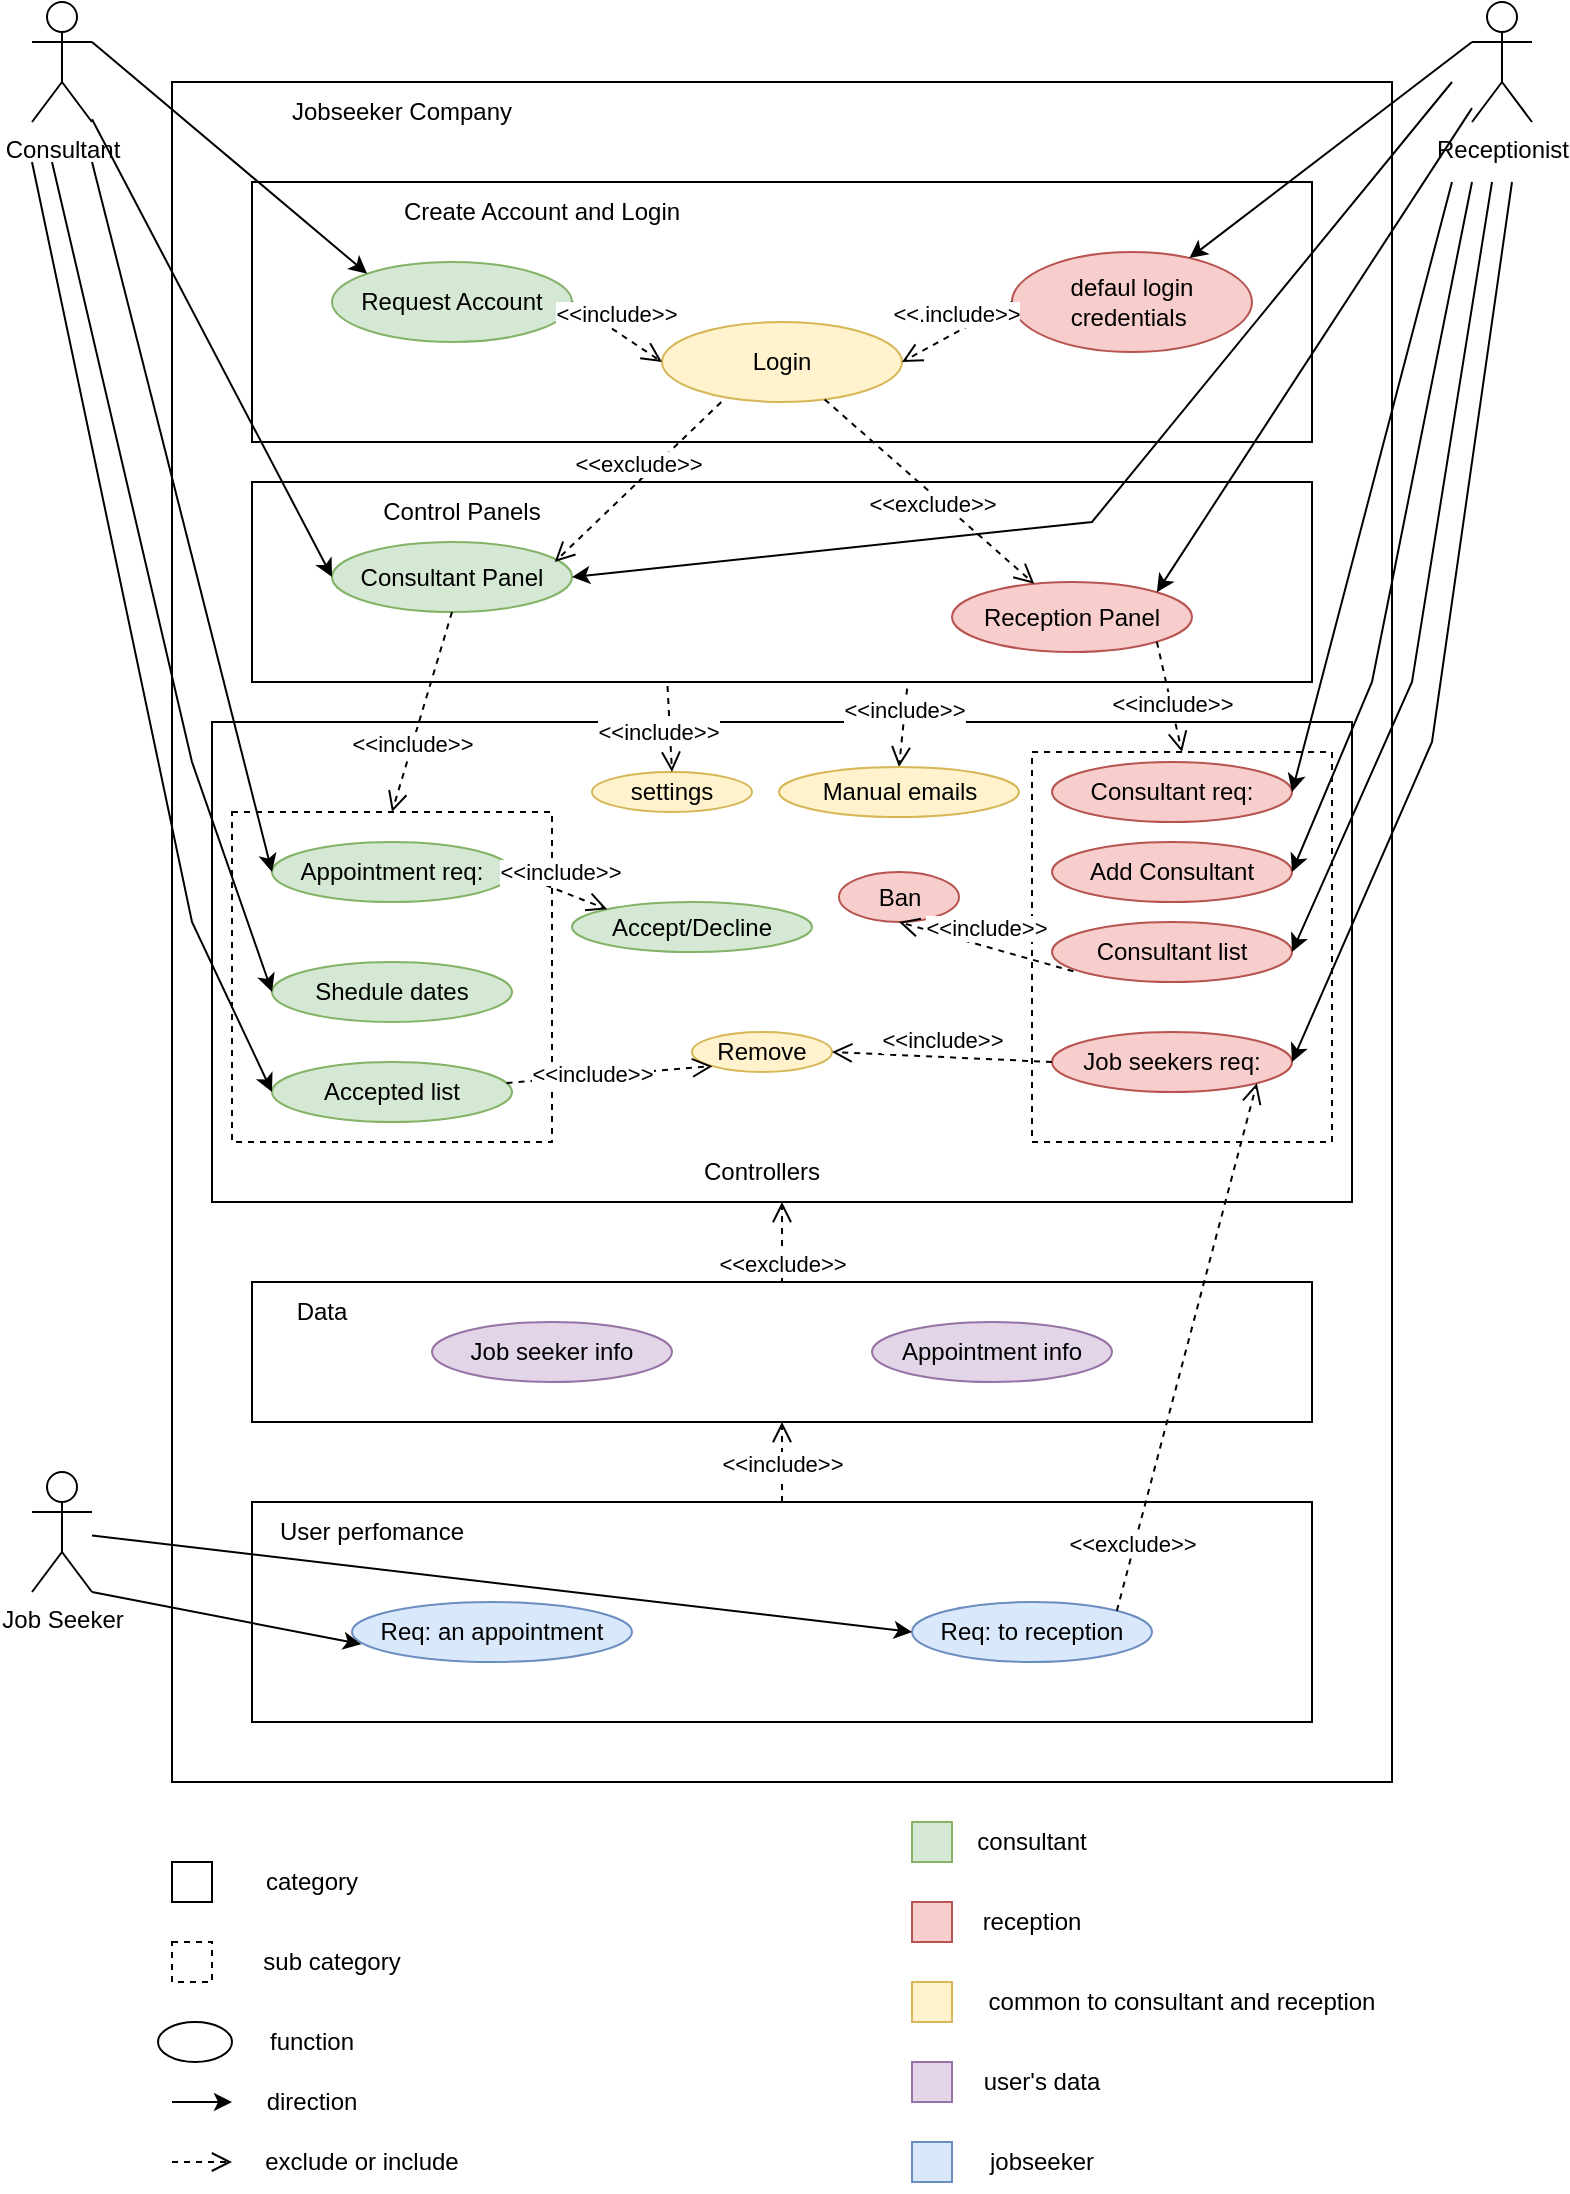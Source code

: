 <mxfile version="21.6.8" type="device">
  <diagram name="Page-1" id="WCq0TU6nbiHEKXgs5JXT">
    <mxGraphModel dx="662" dy="360" grid="1" gridSize="10" guides="1" tooltips="1" connect="1" arrows="1" fold="1" page="1" pageScale="1" pageWidth="827" pageHeight="1169" background="none" math="0" shadow="0">
      <root>
        <mxCell id="0" />
        <mxCell id="1" parent="0" />
        <mxCell id="a17BLcpGfQx3wcxMjBBK-1" value="" style="rounded=0;whiteSpace=wrap;html=1;fillColor=none;" vertex="1" parent="1">
          <mxGeometry x="110" y="110" width="610" height="850" as="geometry" />
        </mxCell>
        <mxCell id="a17BLcpGfQx3wcxMjBBK-66" value="" style="rounded=0;whiteSpace=wrap;html=1;fillColor=none;" vertex="1" parent="1">
          <mxGeometry x="150" y="820" width="530" height="110" as="geometry" />
        </mxCell>
        <mxCell id="a17BLcpGfQx3wcxMjBBK-49" value="" style="rounded=0;whiteSpace=wrap;html=1;fillColor=none;dashed=1;" vertex="1" parent="1">
          <mxGeometry x="140" y="475" width="160" height="165" as="geometry" />
        </mxCell>
        <mxCell id="a17BLcpGfQx3wcxMjBBK-50" value="" style="rounded=0;whiteSpace=wrap;html=1;fillColor=none;dashed=1;" vertex="1" parent="1">
          <mxGeometry x="540" y="445" width="150" height="195" as="geometry" />
        </mxCell>
        <mxCell id="a17BLcpGfQx3wcxMjBBK-3" value="Consultant" style="shape=umlActor;verticalLabelPosition=bottom;verticalAlign=top;html=1;outlineConnect=0;" vertex="1" parent="1">
          <mxGeometry x="40" y="70" width="30" height="60" as="geometry" />
        </mxCell>
        <mxCell id="a17BLcpGfQx3wcxMjBBK-4" value="Receptionist" style="shape=umlActor;verticalLabelPosition=bottom;verticalAlign=top;html=1;outlineConnect=0;" vertex="1" parent="1">
          <mxGeometry x="760" y="70" width="30" height="60" as="geometry" />
        </mxCell>
        <mxCell id="a17BLcpGfQx3wcxMjBBK-5" value="Job Seeker" style="shape=umlActor;verticalLabelPosition=bottom;verticalAlign=top;html=1;outlineConnect=0;" vertex="1" parent="1">
          <mxGeometry x="40" y="805" width="30" height="60" as="geometry" />
        </mxCell>
        <mxCell id="a17BLcpGfQx3wcxMjBBK-6" value="" style="rounded=0;whiteSpace=wrap;html=1;fillColor=none;" vertex="1" parent="1">
          <mxGeometry x="150" y="160" width="530" height="130" as="geometry" />
        </mxCell>
        <mxCell id="a17BLcpGfQx3wcxMjBBK-7" value="Request Account" style="ellipse;whiteSpace=wrap;html=1;fillColor=#d5e8d4;strokeColor=#82b366;" vertex="1" parent="1">
          <mxGeometry x="190" y="200" width="120" height="40" as="geometry" />
        </mxCell>
        <mxCell id="a17BLcpGfQx3wcxMjBBK-8" value="defaul login credentials&amp;nbsp;" style="ellipse;whiteSpace=wrap;html=1;fillColor=#f8cecc;strokeColor=#b85450;" vertex="1" parent="1">
          <mxGeometry x="530" y="195" width="120" height="50" as="geometry" />
        </mxCell>
        <mxCell id="a17BLcpGfQx3wcxMjBBK-9" value="Login" style="ellipse;whiteSpace=wrap;html=1;fillColor=#fff2cc;strokeColor=#d6b656;" vertex="1" parent="1">
          <mxGeometry x="355" y="230" width="120" height="40" as="geometry" />
        </mxCell>
        <mxCell id="a17BLcpGfQx3wcxMjBBK-10" value="" style="rounded=0;whiteSpace=wrap;html=1;fillColor=none;" vertex="1" parent="1">
          <mxGeometry x="150" y="310" width="530" height="100" as="geometry" />
        </mxCell>
        <mxCell id="a17BLcpGfQx3wcxMjBBK-11" value="" style="endArrow=classic;html=1;rounded=0;exitX=1;exitY=0.333;exitDx=0;exitDy=0;exitPerimeter=0;entryX=0;entryY=0;entryDx=0;entryDy=0;" edge="1" parent="1" source="a17BLcpGfQx3wcxMjBBK-3" target="a17BLcpGfQx3wcxMjBBK-7">
          <mxGeometry width="50" height="50" relative="1" as="geometry">
            <mxPoint x="290" y="420" as="sourcePoint" />
            <mxPoint x="340" y="370" as="targetPoint" />
          </mxGeometry>
        </mxCell>
        <mxCell id="a17BLcpGfQx3wcxMjBBK-12" value="" style="endArrow=classic;html=1;rounded=0;exitX=0;exitY=0.333;exitDx=0;exitDy=0;exitPerimeter=0;" edge="1" parent="1" source="a17BLcpGfQx3wcxMjBBK-4" target="a17BLcpGfQx3wcxMjBBK-8">
          <mxGeometry width="50" height="50" relative="1" as="geometry">
            <mxPoint x="460" y="290" as="sourcePoint" />
            <mxPoint x="510" y="240" as="targetPoint" />
          </mxGeometry>
        </mxCell>
        <mxCell id="a17BLcpGfQx3wcxMjBBK-13" value="&amp;lt;&amp;lt;.include&amp;gt;&amp;gt;" style="html=1;verticalAlign=bottom;endArrow=open;dashed=1;endSize=8;elbow=vertical;rounded=0;entryX=1;entryY=0.5;entryDx=0;entryDy=0;exitX=0;exitY=0.5;exitDx=0;exitDy=0;" edge="1" parent="1" source="a17BLcpGfQx3wcxMjBBK-8" target="a17BLcpGfQx3wcxMjBBK-9">
          <mxGeometry relative="1" as="geometry">
            <mxPoint x="520" y="270" as="sourcePoint" />
            <mxPoint x="440" y="270" as="targetPoint" />
          </mxGeometry>
        </mxCell>
        <mxCell id="a17BLcpGfQx3wcxMjBBK-14" value="&amp;lt;&amp;lt;include&amp;gt;&amp;gt;" style="html=1;verticalAlign=bottom;endArrow=open;dashed=1;endSize=8;elbow=vertical;rounded=0;entryX=0;entryY=0.5;entryDx=0;entryDy=0;exitX=1;exitY=0.5;exitDx=0;exitDy=0;" edge="1" parent="1" source="a17BLcpGfQx3wcxMjBBK-7" target="a17BLcpGfQx3wcxMjBBK-9">
          <mxGeometry relative="1" as="geometry">
            <mxPoint x="520" y="270" as="sourcePoint" />
            <mxPoint x="440" y="270" as="targetPoint" />
          </mxGeometry>
        </mxCell>
        <mxCell id="a17BLcpGfQx3wcxMjBBK-15" value="Create Account and Login" style="text;html=1;strokeColor=none;fillColor=none;align=center;verticalAlign=middle;whiteSpace=wrap;rounded=0;" vertex="1" parent="1">
          <mxGeometry x="200" y="160" width="190" height="30" as="geometry" />
        </mxCell>
        <mxCell id="a17BLcpGfQx3wcxMjBBK-16" value="Control Panels" style="text;html=1;strokeColor=none;fillColor=none;align=center;verticalAlign=middle;whiteSpace=wrap;rounded=0;" vertex="1" parent="1">
          <mxGeometry x="200" y="310" width="110" height="30" as="geometry" />
        </mxCell>
        <mxCell id="a17BLcpGfQx3wcxMjBBK-17" value="Consultant Panel" style="ellipse;whiteSpace=wrap;html=1;fillColor=#d5e8d4;strokeColor=#82b366;" vertex="1" parent="1">
          <mxGeometry x="190" y="340" width="120" height="35" as="geometry" />
        </mxCell>
        <mxCell id="a17BLcpGfQx3wcxMjBBK-18" value="Reception Panel" style="ellipse;whiteSpace=wrap;html=1;fillColor=#f8cecc;strokeColor=#b85450;" vertex="1" parent="1">
          <mxGeometry x="500" y="360" width="120" height="35" as="geometry" />
        </mxCell>
        <mxCell id="a17BLcpGfQx3wcxMjBBK-19" value="" style="endArrow=classic;html=1;rounded=0;entryX=0;entryY=0.5;entryDx=0;entryDy=0;" edge="1" parent="1" source="a17BLcpGfQx3wcxMjBBK-3" target="a17BLcpGfQx3wcxMjBBK-17">
          <mxGeometry width="50" height="50" relative="1" as="geometry">
            <mxPoint x="370" y="320" as="sourcePoint" />
            <mxPoint x="420" y="270" as="targetPoint" />
          </mxGeometry>
        </mxCell>
        <mxCell id="a17BLcpGfQx3wcxMjBBK-20" value="" style="endArrow=classic;html=1;rounded=0;entryX=1;entryY=0;entryDx=0;entryDy=0;" edge="1" parent="1" source="a17BLcpGfQx3wcxMjBBK-4" target="a17BLcpGfQx3wcxMjBBK-18">
          <mxGeometry width="50" height="50" relative="1" as="geometry">
            <mxPoint x="370" y="320" as="sourcePoint" />
            <mxPoint x="420" y="270" as="targetPoint" />
          </mxGeometry>
        </mxCell>
        <mxCell id="a17BLcpGfQx3wcxMjBBK-21" value="" style="endArrow=classic;html=1;rounded=0;entryX=1;entryY=0.5;entryDx=0;entryDy=0;elbow=vertical;" edge="1" parent="1" target="a17BLcpGfQx3wcxMjBBK-17">
          <mxGeometry width="50" height="50" relative="1" as="geometry">
            <mxPoint x="750" y="110" as="sourcePoint" />
            <mxPoint x="420" y="270" as="targetPoint" />
            <Array as="points">
              <mxPoint x="570" y="330" />
            </Array>
          </mxGeometry>
        </mxCell>
        <mxCell id="a17BLcpGfQx3wcxMjBBK-23" value="" style="rounded=0;whiteSpace=wrap;html=1;fillColor=none;" vertex="1" parent="1">
          <mxGeometry x="130" y="430" width="570" height="240" as="geometry" />
        </mxCell>
        <mxCell id="a17BLcpGfQx3wcxMjBBK-25" value="&amp;lt;&amp;lt;exclude&amp;gt;&amp;gt;" style="html=1;verticalAlign=bottom;endArrow=open;dashed=1;endSize=8;elbow=vertical;rounded=0;entryX=0.928;entryY=0.286;entryDx=0;entryDy=0;entryPerimeter=0;exitX=0.247;exitY=1;exitDx=0;exitDy=0;exitPerimeter=0;" edge="1" parent="1" source="a17BLcpGfQx3wcxMjBBK-9" target="a17BLcpGfQx3wcxMjBBK-17">
          <mxGeometry relative="1" as="geometry">
            <mxPoint x="440" y="290" as="sourcePoint" />
            <mxPoint x="360" y="290" as="targetPoint" />
          </mxGeometry>
        </mxCell>
        <mxCell id="a17BLcpGfQx3wcxMjBBK-26" value="&amp;lt;&amp;lt;exclude&amp;gt;&amp;gt;" style="html=1;verticalAlign=bottom;endArrow=open;dashed=1;endSize=8;elbow=vertical;rounded=0;" edge="1" parent="1" source="a17BLcpGfQx3wcxMjBBK-9" target="a17BLcpGfQx3wcxMjBBK-18">
          <mxGeometry x="0.158" y="-11" relative="1" as="geometry">
            <mxPoint x="440" y="290" as="sourcePoint" />
            <mxPoint x="360" y="290" as="targetPoint" />
            <mxPoint as="offset" />
          </mxGeometry>
        </mxCell>
        <mxCell id="a17BLcpGfQx3wcxMjBBK-27" value="settings" style="ellipse;whiteSpace=wrap;html=1;fillColor=#fff2cc;strokeColor=#d6b656;" vertex="1" parent="1">
          <mxGeometry x="320" y="455" width="80" height="20" as="geometry" />
        </mxCell>
        <mxCell id="a17BLcpGfQx3wcxMjBBK-28" value="&amp;lt;&amp;lt;include&amp;gt;&amp;gt;" style="html=1;verticalAlign=bottom;endArrow=open;dashed=1;endSize=8;elbow=vertical;rounded=0;entryX=0.5;entryY=0;entryDx=0;entryDy=0;exitX=0.392;exitY=1.02;exitDx=0;exitDy=0;exitPerimeter=0;" edge="1" parent="1" source="a17BLcpGfQx3wcxMjBBK-10" target="a17BLcpGfQx3wcxMjBBK-27">
          <mxGeometry x="0.474" y="-6" relative="1" as="geometry">
            <mxPoint x="440" y="390" as="sourcePoint" />
            <mxPoint x="360" y="390" as="targetPoint" />
            <mxPoint as="offset" />
          </mxGeometry>
        </mxCell>
        <mxCell id="a17BLcpGfQx3wcxMjBBK-29" value="&amp;lt;&amp;lt;include&amp;gt;&amp;gt;" style="html=1;verticalAlign=bottom;endArrow=open;dashed=1;endSize=8;elbow=vertical;rounded=0;exitX=0.618;exitY=1.033;exitDx=0;exitDy=0;entryX=0.5;entryY=0;entryDx=0;entryDy=0;exitPerimeter=0;" edge="1" parent="1" source="a17BLcpGfQx3wcxMjBBK-10" target="a17BLcpGfQx3wcxMjBBK-44">
          <mxGeometry relative="1" as="geometry">
            <mxPoint x="440" y="390" as="sourcePoint" />
            <mxPoint x="360" y="390" as="targetPoint" />
          </mxGeometry>
        </mxCell>
        <mxCell id="a17BLcpGfQx3wcxMjBBK-30" value="Appointment req:" style="ellipse;whiteSpace=wrap;html=1;fillColor=#d5e8d4;strokeColor=#82b366;" vertex="1" parent="1">
          <mxGeometry x="160" y="490" width="120" height="30" as="geometry" />
        </mxCell>
        <mxCell id="a17BLcpGfQx3wcxMjBBK-31" value="Shedule dates" style="ellipse;whiteSpace=wrap;html=1;fillColor=#d5e8d4;strokeColor=#82b366;" vertex="1" parent="1">
          <mxGeometry x="160" y="550" width="120" height="30" as="geometry" />
        </mxCell>
        <mxCell id="a17BLcpGfQx3wcxMjBBK-32" value="Accepted list" style="ellipse;whiteSpace=wrap;html=1;fillColor=#d5e8d4;strokeColor=#82b366;" vertex="1" parent="1">
          <mxGeometry x="160" y="600" width="120" height="30" as="geometry" />
        </mxCell>
        <mxCell id="a17BLcpGfQx3wcxMjBBK-33" value="" style="endArrow=classic;html=1;rounded=0;entryX=0;entryY=0.5;entryDx=0;entryDy=0;" edge="1" parent="1" target="a17BLcpGfQx3wcxMjBBK-30">
          <mxGeometry width="50" height="50" relative="1" as="geometry">
            <mxPoint x="70" y="150" as="sourcePoint" />
            <mxPoint x="430" y="370" as="targetPoint" />
          </mxGeometry>
        </mxCell>
        <mxCell id="a17BLcpGfQx3wcxMjBBK-34" value="" style="endArrow=classic;html=1;rounded=0;entryX=0;entryY=0.5;entryDx=0;entryDy=0;" edge="1" parent="1" target="a17BLcpGfQx3wcxMjBBK-31">
          <mxGeometry width="50" height="50" relative="1" as="geometry">
            <mxPoint x="50" y="150" as="sourcePoint" />
            <mxPoint x="430" y="370" as="targetPoint" />
            <Array as="points">
              <mxPoint x="120" y="450" />
            </Array>
          </mxGeometry>
        </mxCell>
        <mxCell id="a17BLcpGfQx3wcxMjBBK-35" value="" style="endArrow=classic;html=1;rounded=0;entryX=0;entryY=0.5;entryDx=0;entryDy=0;" edge="1" parent="1" target="a17BLcpGfQx3wcxMjBBK-32">
          <mxGeometry width="50" height="50" relative="1" as="geometry">
            <mxPoint x="40" y="150" as="sourcePoint" />
            <mxPoint x="430" y="370" as="targetPoint" />
            <Array as="points">
              <mxPoint x="120" y="530" />
            </Array>
          </mxGeometry>
        </mxCell>
        <mxCell id="a17BLcpGfQx3wcxMjBBK-36" value="Accept/Decline" style="ellipse;whiteSpace=wrap;html=1;fillColor=#d5e8d4;strokeColor=#82b366;" vertex="1" parent="1">
          <mxGeometry x="310" y="520" width="120" height="25" as="geometry" />
        </mxCell>
        <mxCell id="a17BLcpGfQx3wcxMjBBK-37" value="Remove" style="ellipse;whiteSpace=wrap;html=1;fillColor=#fff2cc;strokeColor=#d6b656;" vertex="1" parent="1">
          <mxGeometry x="370" y="585" width="70" height="20" as="geometry" />
        </mxCell>
        <mxCell id="a17BLcpGfQx3wcxMjBBK-38" value="&amp;lt;&amp;lt;include&amp;gt;&amp;gt;" style="html=1;verticalAlign=bottom;endArrow=open;dashed=1;endSize=8;elbow=vertical;rounded=0;entryX=0;entryY=0;entryDx=0;entryDy=0;exitX=1;exitY=0.5;exitDx=0;exitDy=0;" edge="1" parent="1" source="a17BLcpGfQx3wcxMjBBK-30" target="a17BLcpGfQx3wcxMjBBK-36">
          <mxGeometry relative="1" as="geometry">
            <mxPoint x="440" y="490" as="sourcePoint" />
            <mxPoint x="360" y="490" as="targetPoint" />
          </mxGeometry>
        </mxCell>
        <mxCell id="a17BLcpGfQx3wcxMjBBK-39" value="&amp;lt;&amp;lt;include&amp;gt;&amp;gt;" style="html=1;verticalAlign=bottom;endArrow=open;dashed=1;endSize=8;elbow=vertical;rounded=0;entryX=0;entryY=1;entryDx=0;entryDy=0;" edge="1" parent="1" source="a17BLcpGfQx3wcxMjBBK-32" target="a17BLcpGfQx3wcxMjBBK-37">
          <mxGeometry x="-0.185" y="-8" relative="1" as="geometry">
            <mxPoint x="440" y="490" as="sourcePoint" />
            <mxPoint x="360" y="490" as="targetPoint" />
            <mxPoint as="offset" />
          </mxGeometry>
        </mxCell>
        <mxCell id="a17BLcpGfQx3wcxMjBBK-40" value="Add Consultant" style="ellipse;whiteSpace=wrap;html=1;fillColor=#f8cecc;strokeColor=#b85450;" vertex="1" parent="1">
          <mxGeometry x="550" y="490" width="120" height="30" as="geometry" />
        </mxCell>
        <mxCell id="a17BLcpGfQx3wcxMjBBK-41" value="Consultant req:" style="ellipse;whiteSpace=wrap;html=1;fillColor=#f8cecc;strokeColor=#b85450;" vertex="1" parent="1">
          <mxGeometry x="550" y="450" width="120" height="30" as="geometry" />
        </mxCell>
        <mxCell id="a17BLcpGfQx3wcxMjBBK-42" value="Consultant list" style="ellipse;whiteSpace=wrap;html=1;fillColor=#f8cecc;strokeColor=#b85450;" vertex="1" parent="1">
          <mxGeometry x="550" y="530" width="120" height="30" as="geometry" />
        </mxCell>
        <mxCell id="a17BLcpGfQx3wcxMjBBK-43" value="Job seekers req:" style="ellipse;whiteSpace=wrap;html=1;fillColor=#f8cecc;strokeColor=#b85450;" vertex="1" parent="1">
          <mxGeometry x="550" y="585" width="120" height="30" as="geometry" />
        </mxCell>
        <mxCell id="a17BLcpGfQx3wcxMjBBK-44" value="Manual emails" style="ellipse;whiteSpace=wrap;html=1;fillColor=#fff2cc;strokeColor=#d6b656;" vertex="1" parent="1">
          <mxGeometry x="413.5" y="452.5" width="120" height="25" as="geometry" />
        </mxCell>
        <mxCell id="a17BLcpGfQx3wcxMjBBK-45" value="&amp;lt;&amp;lt;include&amp;gt;&amp;gt;" style="html=1;verticalAlign=bottom;endArrow=open;dashed=1;endSize=8;elbow=vertical;rounded=0;exitX=0;exitY=0.5;exitDx=0;exitDy=0;entryX=1;entryY=0.5;entryDx=0;entryDy=0;" edge="1" parent="1" source="a17BLcpGfQx3wcxMjBBK-43" target="a17BLcpGfQx3wcxMjBBK-37">
          <mxGeometry relative="1" as="geometry">
            <mxPoint x="440" y="490" as="sourcePoint" />
            <mxPoint x="360" y="490" as="targetPoint" />
          </mxGeometry>
        </mxCell>
        <mxCell id="a17BLcpGfQx3wcxMjBBK-46" value="Ban" style="ellipse;whiteSpace=wrap;html=1;fillColor=#f8cecc;strokeColor=#b85450;" vertex="1" parent="1">
          <mxGeometry x="443.5" y="505" width="60" height="25" as="geometry" />
        </mxCell>
        <mxCell id="a17BLcpGfQx3wcxMjBBK-47" value="&amp;lt;&amp;lt;include&amp;gt;&amp;gt;" style="html=1;verticalAlign=bottom;endArrow=open;dashed=1;endSize=8;elbow=vertical;rounded=0;exitX=0.089;exitY=0.822;exitDx=0;exitDy=0;exitPerimeter=0;entryX=0.5;entryY=1;entryDx=0;entryDy=0;" edge="1" parent="1" source="a17BLcpGfQx3wcxMjBBK-42" target="a17BLcpGfQx3wcxMjBBK-46">
          <mxGeometry relative="1" as="geometry">
            <mxPoint x="440" y="490" as="sourcePoint" />
            <mxPoint x="360" y="490" as="targetPoint" />
          </mxGeometry>
        </mxCell>
        <mxCell id="a17BLcpGfQx3wcxMjBBK-51" value="&amp;lt;&amp;lt;include&amp;gt;&amp;gt;" style="html=1;verticalAlign=bottom;endArrow=open;dashed=1;endSize=8;elbow=vertical;rounded=0;entryX=0.5;entryY=0;entryDx=0;entryDy=0;exitX=0.5;exitY=1;exitDx=0;exitDy=0;" edge="1" parent="1" source="a17BLcpGfQx3wcxMjBBK-17" target="a17BLcpGfQx3wcxMjBBK-49">
          <mxGeometry x="0.486" y="2" relative="1" as="geometry">
            <mxPoint x="440" y="390" as="sourcePoint" />
            <mxPoint x="360" y="390" as="targetPoint" />
            <mxPoint as="offset" />
          </mxGeometry>
        </mxCell>
        <mxCell id="a17BLcpGfQx3wcxMjBBK-52" value="&amp;lt;&amp;lt;include&amp;gt;&amp;gt;" style="html=1;verticalAlign=bottom;endArrow=open;dashed=1;endSize=8;elbow=vertical;rounded=0;entryX=0.5;entryY=0;entryDx=0;entryDy=0;exitX=1;exitY=1;exitDx=0;exitDy=0;" edge="1" parent="1" source="a17BLcpGfQx3wcxMjBBK-18" target="a17BLcpGfQx3wcxMjBBK-50">
          <mxGeometry x="0.444" y="-2" relative="1" as="geometry">
            <mxPoint x="440" y="390" as="sourcePoint" />
            <mxPoint x="360" y="390" as="targetPoint" />
            <mxPoint as="offset" />
          </mxGeometry>
        </mxCell>
        <mxCell id="a17BLcpGfQx3wcxMjBBK-53" value="Controllers" style="text;html=1;strokeColor=none;fillColor=none;align=center;verticalAlign=middle;whiteSpace=wrap;rounded=0;" vertex="1" parent="1">
          <mxGeometry x="375" y="640" width="60" height="30" as="geometry" />
        </mxCell>
        <mxCell id="a17BLcpGfQx3wcxMjBBK-54" value="" style="endArrow=classic;html=1;rounded=0;entryX=1;entryY=0.5;entryDx=0;entryDy=0;" edge="1" parent="1" target="a17BLcpGfQx3wcxMjBBK-41">
          <mxGeometry width="50" height="50" relative="1" as="geometry">
            <mxPoint x="750" y="160" as="sourcePoint" />
            <mxPoint x="400" y="500" as="targetPoint" />
          </mxGeometry>
        </mxCell>
        <mxCell id="a17BLcpGfQx3wcxMjBBK-55" value="" style="endArrow=classic;html=1;rounded=0;entryX=1;entryY=0.5;entryDx=0;entryDy=0;" edge="1" parent="1" target="a17BLcpGfQx3wcxMjBBK-40">
          <mxGeometry width="50" height="50" relative="1" as="geometry">
            <mxPoint x="760" y="160" as="sourcePoint" />
            <mxPoint x="430" y="470" as="targetPoint" />
            <Array as="points">
              <mxPoint x="710" y="410" />
            </Array>
          </mxGeometry>
        </mxCell>
        <mxCell id="a17BLcpGfQx3wcxMjBBK-56" value="" style="endArrow=classic;html=1;rounded=0;entryX=1;entryY=0.5;entryDx=0;entryDy=0;" edge="1" parent="1" target="a17BLcpGfQx3wcxMjBBK-42">
          <mxGeometry width="50" height="50" relative="1" as="geometry">
            <mxPoint x="770" y="160" as="sourcePoint" />
            <mxPoint x="430" y="470" as="targetPoint" />
            <Array as="points">
              <mxPoint x="730" y="410" />
            </Array>
          </mxGeometry>
        </mxCell>
        <mxCell id="a17BLcpGfQx3wcxMjBBK-57" value="" style="endArrow=classic;html=1;rounded=0;entryX=1;entryY=0.5;entryDx=0;entryDy=0;" edge="1" parent="1" target="a17BLcpGfQx3wcxMjBBK-43">
          <mxGeometry width="50" height="50" relative="1" as="geometry">
            <mxPoint x="780" y="160" as="sourcePoint" />
            <mxPoint x="430" y="470" as="targetPoint" />
            <Array as="points">
              <mxPoint x="740" y="440" />
            </Array>
          </mxGeometry>
        </mxCell>
        <mxCell id="a17BLcpGfQx3wcxMjBBK-58" value="Jobseeker Company" style="text;html=1;strokeColor=none;fillColor=none;align=center;verticalAlign=middle;whiteSpace=wrap;rounded=0;" vertex="1" parent="1">
          <mxGeometry x="160" y="110" width="130" height="30" as="geometry" />
        </mxCell>
        <mxCell id="a17BLcpGfQx3wcxMjBBK-59" value="" style="rounded=0;whiteSpace=wrap;html=1;fillColor=none;" vertex="1" parent="1">
          <mxGeometry x="150" y="710" width="530" height="70" as="geometry" />
        </mxCell>
        <mxCell id="a17BLcpGfQx3wcxMjBBK-60" value="Req: an appointment" style="ellipse;whiteSpace=wrap;html=1;fillColor=#dae8fc;strokeColor=#6c8ebf;" vertex="1" parent="1">
          <mxGeometry x="200" y="870" width="140" height="30" as="geometry" />
        </mxCell>
        <mxCell id="a17BLcpGfQx3wcxMjBBK-62" value="Req: to reception" style="ellipse;whiteSpace=wrap;html=1;fillColor=#dae8fc;strokeColor=#6c8ebf;" vertex="1" parent="1">
          <mxGeometry x="480" y="870" width="120" height="30" as="geometry" />
        </mxCell>
        <mxCell id="a17BLcpGfQx3wcxMjBBK-63" value="Job seeker info" style="ellipse;whiteSpace=wrap;html=1;fillColor=#e1d5e7;strokeColor=#9673a6;" vertex="1" parent="1">
          <mxGeometry x="240" y="730" width="120" height="30" as="geometry" />
        </mxCell>
        <mxCell id="a17BLcpGfQx3wcxMjBBK-64" value="Appointment info" style="ellipse;whiteSpace=wrap;html=1;fillColor=#e1d5e7;strokeColor=#9673a6;" vertex="1" parent="1">
          <mxGeometry x="460" y="730" width="120" height="30" as="geometry" />
        </mxCell>
        <mxCell id="a17BLcpGfQx3wcxMjBBK-65" value="Data" style="text;html=1;strokeColor=none;fillColor=none;align=center;verticalAlign=middle;whiteSpace=wrap;rounded=0;" vertex="1" parent="1">
          <mxGeometry x="155" y="710" width="60" height="30" as="geometry" />
        </mxCell>
        <mxCell id="a17BLcpGfQx3wcxMjBBK-67" value="User perfomance" style="text;html=1;strokeColor=none;fillColor=none;align=center;verticalAlign=middle;whiteSpace=wrap;rounded=0;" vertex="1" parent="1">
          <mxGeometry x="150" y="820" width="120" height="30" as="geometry" />
        </mxCell>
        <mxCell id="a17BLcpGfQx3wcxMjBBK-68" value="&amp;lt;&amp;lt;exclude&amp;gt;&amp;gt;" style="html=1;verticalAlign=bottom;endArrow=open;dashed=1;endSize=8;elbow=vertical;rounded=0;entryX=0.5;entryY=1;entryDx=0;entryDy=0;exitX=0.5;exitY=0;exitDx=0;exitDy=0;" edge="1" parent="1" source="a17BLcpGfQx3wcxMjBBK-59" target="a17BLcpGfQx3wcxMjBBK-23">
          <mxGeometry x="-1" relative="1" as="geometry">
            <mxPoint x="440" y="770" as="sourcePoint" />
            <mxPoint x="360" y="770" as="targetPoint" />
            <mxPoint as="offset" />
          </mxGeometry>
        </mxCell>
        <mxCell id="a17BLcpGfQx3wcxMjBBK-70" value="&amp;lt;&amp;lt;include&amp;gt;&amp;gt;" style="html=1;verticalAlign=bottom;endArrow=open;dashed=1;endSize=8;elbow=vertical;rounded=0;exitX=0.5;exitY=0;exitDx=0;exitDy=0;entryX=0.5;entryY=1;entryDx=0;entryDy=0;" edge="1" parent="1" source="a17BLcpGfQx3wcxMjBBK-66" target="a17BLcpGfQx3wcxMjBBK-59">
          <mxGeometry x="-0.5" relative="1" as="geometry">
            <mxPoint x="430" y="740" as="sourcePoint" />
            <mxPoint x="350" y="740" as="targetPoint" />
            <mxPoint as="offset" />
          </mxGeometry>
        </mxCell>
        <mxCell id="a17BLcpGfQx3wcxMjBBK-72" value="" style="endArrow=classic;html=1;rounded=0;exitX=1;exitY=1;exitDx=0;exitDy=0;exitPerimeter=0;entryX=0.033;entryY=0.704;entryDx=0;entryDy=0;entryPerimeter=0;" edge="1" parent="1" source="a17BLcpGfQx3wcxMjBBK-5" target="a17BLcpGfQx3wcxMjBBK-60">
          <mxGeometry width="50" height="50" relative="1" as="geometry">
            <mxPoint x="280" y="850" as="sourcePoint" />
            <mxPoint x="330" y="800" as="targetPoint" />
          </mxGeometry>
        </mxCell>
        <mxCell id="a17BLcpGfQx3wcxMjBBK-73" value="" style="endArrow=classic;html=1;rounded=0;entryX=0;entryY=0.5;entryDx=0;entryDy=0;" edge="1" parent="1" source="a17BLcpGfQx3wcxMjBBK-5" target="a17BLcpGfQx3wcxMjBBK-62">
          <mxGeometry width="50" height="50" relative="1" as="geometry">
            <mxPoint x="280" y="850" as="sourcePoint" />
            <mxPoint x="330" y="800" as="targetPoint" />
          </mxGeometry>
        </mxCell>
        <mxCell id="a17BLcpGfQx3wcxMjBBK-74" value="" style="rounded=0;whiteSpace=wrap;html=1;fillColor=none;" vertex="1" parent="1">
          <mxGeometry x="110" y="1000" width="20" height="20" as="geometry" />
        </mxCell>
        <mxCell id="a17BLcpGfQx3wcxMjBBK-75" value="" style="rounded=0;whiteSpace=wrap;html=1;fillColor=none;dashed=1;" vertex="1" parent="1">
          <mxGeometry x="110" y="1040" width="20" height="20" as="geometry" />
        </mxCell>
        <mxCell id="a17BLcpGfQx3wcxMjBBK-76" value="" style="endArrow=classic;html=1;rounded=0;" edge="1" parent="1">
          <mxGeometry width="50" height="50" relative="1" as="geometry">
            <mxPoint x="110" y="1120" as="sourcePoint" />
            <mxPoint x="140" y="1120" as="targetPoint" />
          </mxGeometry>
        </mxCell>
        <mxCell id="a17BLcpGfQx3wcxMjBBK-77" value="" style="ellipse;whiteSpace=wrap;html=1;" vertex="1" parent="1">
          <mxGeometry x="103" y="1080" width="37" height="20" as="geometry" />
        </mxCell>
        <mxCell id="a17BLcpGfQx3wcxMjBBK-78" value="" style="html=1;verticalAlign=bottom;endArrow=open;dashed=1;endSize=8;elbow=vertical;rounded=0;" edge="1" parent="1">
          <mxGeometry relative="1" as="geometry">
            <mxPoint x="110" y="1150" as="sourcePoint" />
            <mxPoint x="140" y="1150" as="targetPoint" />
          </mxGeometry>
        </mxCell>
        <mxCell id="a17BLcpGfQx3wcxMjBBK-79" value="category" style="text;html=1;strokeColor=none;fillColor=none;align=center;verticalAlign=middle;whiteSpace=wrap;rounded=0;" vertex="1" parent="1">
          <mxGeometry x="150" y="995" width="60" height="30" as="geometry" />
        </mxCell>
        <mxCell id="a17BLcpGfQx3wcxMjBBK-80" value="sub category" style="text;html=1;strokeColor=none;fillColor=none;align=center;verticalAlign=middle;whiteSpace=wrap;rounded=0;" vertex="1" parent="1">
          <mxGeometry x="150" y="1035" width="80" height="30" as="geometry" />
        </mxCell>
        <mxCell id="a17BLcpGfQx3wcxMjBBK-81" value="function" style="text;html=1;strokeColor=none;fillColor=none;align=center;verticalAlign=middle;whiteSpace=wrap;rounded=0;" vertex="1" parent="1">
          <mxGeometry x="150" y="1075" width="60" height="30" as="geometry" />
        </mxCell>
        <mxCell id="a17BLcpGfQx3wcxMjBBK-82" value="direction" style="text;html=1;strokeColor=none;fillColor=none;align=center;verticalAlign=middle;whiteSpace=wrap;rounded=0;" vertex="1" parent="1">
          <mxGeometry x="150" y="1105" width="60" height="30" as="geometry" />
        </mxCell>
        <mxCell id="a17BLcpGfQx3wcxMjBBK-83" value="exclude or include" style="text;html=1;strokeColor=none;fillColor=none;align=center;verticalAlign=middle;whiteSpace=wrap;rounded=0;" vertex="1" parent="1">
          <mxGeometry x="150" y="1135" width="110" height="30" as="geometry" />
        </mxCell>
        <mxCell id="a17BLcpGfQx3wcxMjBBK-84" value="" style="rounded=0;whiteSpace=wrap;html=1;fillColor=#d5e8d4;strokeColor=#82b366;" vertex="1" parent="1">
          <mxGeometry x="480" y="980" width="20" height="20" as="geometry" />
        </mxCell>
        <mxCell id="a17BLcpGfQx3wcxMjBBK-85" value="" style="rounded=0;whiteSpace=wrap;html=1;fillColor=#f8cecc;strokeColor=#b85450;" vertex="1" parent="1">
          <mxGeometry x="480" y="1020" width="20" height="20" as="geometry" />
        </mxCell>
        <mxCell id="a17BLcpGfQx3wcxMjBBK-86" value="" style="rounded=0;whiteSpace=wrap;html=1;fillColor=#fff2cc;strokeColor=#d6b656;" vertex="1" parent="1">
          <mxGeometry x="480" y="1060" width="20" height="20" as="geometry" />
        </mxCell>
        <mxCell id="a17BLcpGfQx3wcxMjBBK-87" value="" style="rounded=0;whiteSpace=wrap;html=1;fillColor=#e1d5e7;strokeColor=#9673a6;" vertex="1" parent="1">
          <mxGeometry x="480" y="1100" width="20" height="20" as="geometry" />
        </mxCell>
        <mxCell id="a17BLcpGfQx3wcxMjBBK-88" value="" style="rounded=0;whiteSpace=wrap;html=1;fillColor=#dae8fc;strokeColor=#6c8ebf;" vertex="1" parent="1">
          <mxGeometry x="480" y="1140" width="20" height="20" as="geometry" />
        </mxCell>
        <mxCell id="a17BLcpGfQx3wcxMjBBK-89" value="consultant" style="text;html=1;strokeColor=none;fillColor=none;align=center;verticalAlign=middle;whiteSpace=wrap;rounded=0;" vertex="1" parent="1">
          <mxGeometry x="510" y="975" width="60" height="30" as="geometry" />
        </mxCell>
        <mxCell id="a17BLcpGfQx3wcxMjBBK-90" value="reception" style="text;html=1;strokeColor=none;fillColor=none;align=center;verticalAlign=middle;whiteSpace=wrap;rounded=0;" vertex="1" parent="1">
          <mxGeometry x="510" y="1015" width="60" height="30" as="geometry" />
        </mxCell>
        <mxCell id="a17BLcpGfQx3wcxMjBBK-91" value="common to consultant and reception" style="text;html=1;strokeColor=none;fillColor=none;align=center;verticalAlign=middle;whiteSpace=wrap;rounded=0;" vertex="1" parent="1">
          <mxGeometry x="510" y="1055" width="210" height="30" as="geometry" />
        </mxCell>
        <mxCell id="a17BLcpGfQx3wcxMjBBK-92" value="user&#39;s data" style="text;html=1;strokeColor=none;fillColor=none;align=center;verticalAlign=middle;whiteSpace=wrap;rounded=0;" vertex="1" parent="1">
          <mxGeometry x="510" y="1095" width="70" height="30" as="geometry" />
        </mxCell>
        <mxCell id="a17BLcpGfQx3wcxMjBBK-93" value="jobseeker" style="text;html=1;strokeColor=none;fillColor=none;align=center;verticalAlign=middle;whiteSpace=wrap;rounded=0;" vertex="1" parent="1">
          <mxGeometry x="510" y="1135" width="70" height="30" as="geometry" />
        </mxCell>
        <mxCell id="a17BLcpGfQx3wcxMjBBK-95" value="&amp;lt;&amp;lt;exclude&amp;gt;&amp;gt;" style="html=1;verticalAlign=bottom;endArrow=open;dashed=1;endSize=8;elbow=vertical;rounded=0;entryX=1;entryY=1;entryDx=0;entryDy=0;exitX=1;exitY=0;exitDx=0;exitDy=0;" edge="1" parent="1" source="a17BLcpGfQx3wcxMjBBK-62" target="a17BLcpGfQx3wcxMjBBK-43">
          <mxGeometry x="-0.813" y="-1" relative="1" as="geometry">
            <mxPoint x="470" y="710" as="sourcePoint" />
            <mxPoint x="390" y="710" as="targetPoint" />
            <mxPoint as="offset" />
          </mxGeometry>
        </mxCell>
      </root>
    </mxGraphModel>
  </diagram>
</mxfile>
